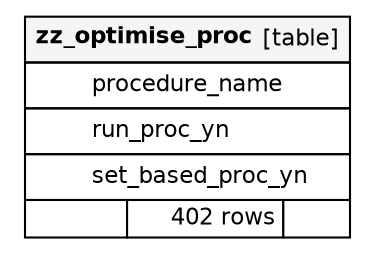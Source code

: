 // dot 2.40 on Mac OS X 10.12.6
// SchemaSpy rev Unknown
digraph "zz_optimise_proc" {
  graph [
    rankdir="RL"
    bgcolor="#ffffff"
    nodesep="0.18"
    ranksep="0.46"
    fontname="Helvetica"
    fontsize="11"
    ration="compress"
  ];
  node [
    fontname="Helvetica"
    fontsize="11"
    shape="plaintext"
  ];
  edge [
    arrowsize="0.8"
  ];
  "zz_optimise_proc" [
   label=<
    <TABLE BORDER="0" CELLBORDER="1" CELLSPACING="0" BGCOLOR="#ffffff">
      <TR><TD COLSPAN="3"  BGCOLOR="#f5f5f5"><TABLE BORDER="0" CELLSPACING="0"><TR><TD ALIGN="LEFT"><B>zz_optimise_proc</B></TD><TD ALIGN="RIGHT">[table]</TD></TR></TABLE></TD></TR>
      <TR><TD PORT="procedure_name" COLSPAN="3" ALIGN="LEFT"><TABLE BORDER="0" CELLSPACING="0" ALIGN="LEFT"><TR ALIGN="LEFT"><TD ALIGN="LEFT" FIXEDSIZE="TRUE" WIDTH="15" HEIGHT="16"></TD><TD ALIGN="LEFT" FIXEDSIZE="TRUE" WIDTH="112" HEIGHT="16">procedure_name</TD></TR></TABLE></TD></TR>
      <TR><TD PORT="run_proc_yn" COLSPAN="3" ALIGN="LEFT"><TABLE BORDER="0" CELLSPACING="0" ALIGN="LEFT"><TR ALIGN="LEFT"><TD ALIGN="LEFT" FIXEDSIZE="TRUE" WIDTH="15" HEIGHT="16"></TD><TD ALIGN="LEFT" FIXEDSIZE="TRUE" WIDTH="112" HEIGHT="16">run_proc_yn</TD></TR></TABLE></TD></TR>
      <TR><TD PORT="set_based_proc_yn" COLSPAN="3" ALIGN="LEFT"><TABLE BORDER="0" CELLSPACING="0" ALIGN="LEFT"><TR ALIGN="LEFT"><TD ALIGN="LEFT" FIXEDSIZE="TRUE" WIDTH="15" HEIGHT="16"></TD><TD ALIGN="LEFT" FIXEDSIZE="TRUE" WIDTH="112" HEIGHT="16">set_based_proc_yn</TD></TR></TABLE></TD></TR>
      <TR><TD ALIGN="LEFT" BGCOLOR="#ffffff">  </TD><TD ALIGN="RIGHT" BGCOLOR="#ffffff">402 rows</TD><TD ALIGN="RIGHT" BGCOLOR="#ffffff">  </TD></TR>
    </TABLE>>
    URL="tables/zz_optimise_proc.html"
    tooltip="zz_optimise_proc"
  ];
}
